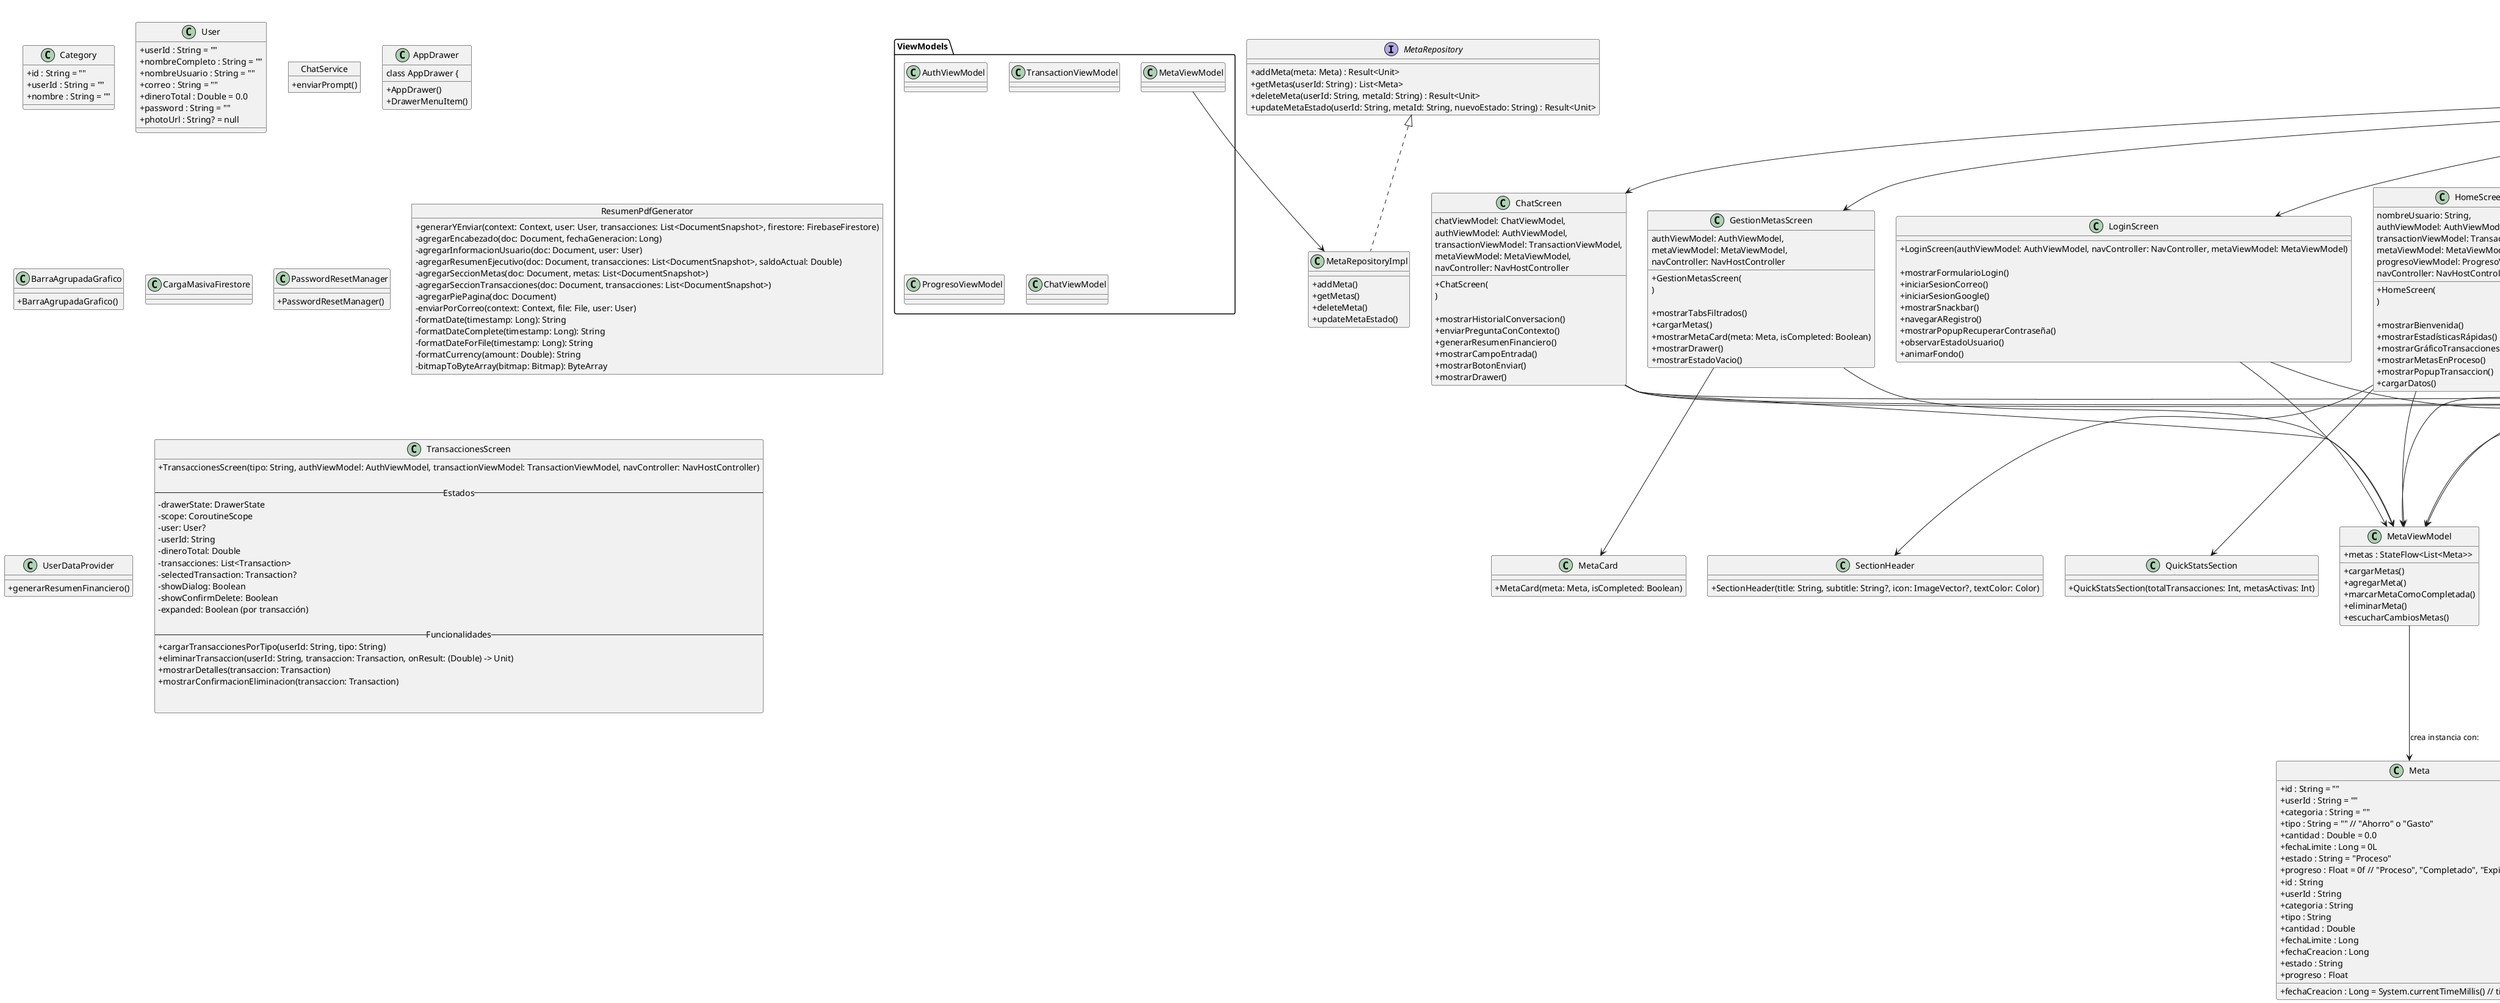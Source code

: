 @startuml
skinparam classAttributeIconSize 0

class Category {
  + id : String = ""
  + userId : String = ""
  + nombre : String = ""
}

class Meta {
  + id : String = ""
  + userId : String = ""
  + categoria : String = ""
  + tipo : String = "" // "Ahorro" o "Gasto"
  + cantidad : Double = 0.0
  + fechaLimite : Long = 0L
  + fechaCreacion : Long = System.currentTimeMillis() // timestamp
  + estado : String = "Proceso"
  + progreso : Float = 0f // "Proceso", "Completado", "Expirado"
}

class Transaction {
  + id : String = ""
  + userId : String = ""
  + tipo : String = "" // "Ahorro" o "Gasto"
  + fecha : Long = 0L // timestamp
  + titulo : String = ""
  + cantidad : Double = 0.0
  + descripcion : String = ""
  + categoria : String = ""
}

class User {
  + userId : String = ""
  + nombreCompleto : String = ""
  + nombreUsuario : String = ""
  + correo : String = ""
  + dineroTotal : Double = 0.0
  + password : String = ""
  + photoUrl : String? = null
}
class AuthViewModel {
  + isLoggedIn : Boolean
  + user : StateFlow<User?>
  + errorMessage : StateFlow<String?>
  + successMessage : StateFlow<String?>
  + result : Result<User>

  + getSignInIntent()
  + handleSignInResult()
  + loginWithEmail()
  + registerUser()
  + signOut()
  + updateUsernameAndPassword()
  + updateDinero()
  + updateUserProfile()
  + setError()
  + clearMessages()
  + resetPassword()
  + sendFirebasePasswordReset()
}

class TransactionViewModel {
  + todasTransacciones : StateFlow<List<Transaction>>
  + categorias : StateFlow<List<Category>>
  + transaccionesPorCategoria : StateFlow<List<CategoriaConTotales>>
  + transaccionesFiltradas : StateFlow<List<Transaction>>
  + nombre : String
  + totalAhorros : Double
  + totalGastos : Double

  + cargarCategorias()
  + agregarCategoria()
  + agregarTransaccion()
  + cargarTransaccionesPorCategoria()
  + cargarTransaccionesPorTipo()
  + calcularProgresoMeta()
  + cargarTodasTransacciones()
  + eliminarTransaccion()
}

class MetaViewModel {
  + metas : StateFlow<List<Meta>>

  + cargarMetas()
  + agregarMeta()
  + marcarMetaComoCompletada()
  + eliminarMeta()
  + escucharCambiosMetas()
}

class ProgresoViewModel {
  + progresoActual : Float
  + calcularProgreso() : Float
}

class ChatViewModel {
  + enviarPregunta()
  + enviarPreguntaConContextoTotal()
  + construirContextoFinanciero()
}


interface AuthRepository {
  + getGoogleSignInIntent()
  + handleSignInResult()
  + loginWithEmail()
  + registerUser()
  + actualizarDineroUsuario()
  + getUserFromFirestore()
  + actualizarCampoUsuario()
  + resetearCuentaUsuario()
  + eliminarCuentaFirebase()
  + signOut()
}

class AuthRepositoryImpl implements AuthRepository {
  + activity : Activity

  + getGoogleSignInIntent()
  + handleSignInResult()
  + loginWithEmail()
  + registerUser()
  + getUserFromFirestore()
  + actualizarCampoUsuario()
  + resetearCuentaUsuario()
  + eliminarCuentaFirebase()
  + signOut()
  + actualizarDineroUsuario()
}

interface TransactionRepository {
  + addTransaction()
  + getUserCategories()
  + addCategory()
}

class TransactionRepositoryImpl implements TransactionRepository {
  + addTransaction()
  + getUserCategories()
  + addCategory()
}

interface MetaRepository {
  + addMeta(meta: Meta) : Result<Unit>
  + getMetas(userId: String) : List<Meta>
  + deleteMeta(userId: String, metaId: String) : Result<Unit>
  + updateMetaEstado(userId: String, metaId: String, nuevoEstado: String) : Result<Unit>
}

class MetaRepositoryImpl implements MetaRepository {
  + addMeta()
  + getMetas()
  + deleteMeta()
  + updateMetaEstado()
}

object ChatService {
  + enviarPrompt()
}





class AppDrawer {
  class AppDrawer {
  + AppDrawer()
  + DrawerMenuItem()
}


class BarraAgrupadaGrafico {
  + BarraAgrupadaGrafico()
}



class CargaMasivaFirestore {
}

class PasswordResetManager {
  + PasswordResetManager()
}

object ResumenPdfGenerator {
  + generarYEnviar(context: Context, user: User, transacciones: List<DocumentSnapshot>, firestore: FirebaseFirestore)
  - agregarEncabezado(doc: Document, fechaGeneracion: Long)
  - agregarInformacionUsuario(doc: Document, user: User)
  - agregarResumenEjecutivo(doc: Document, transacciones: List<DocumentSnapshot>, saldoActual: Double)
  - agregarSeccionMetas(doc: Document, metas: List<DocumentSnapshot>)
  - agregarSeccionTransacciones(doc: Document, transacciones: List<DocumentSnapshot>)
  - agregarPiePagina(doc: Document)
  - enviarPorCorreo(context: Context, file: File, user: User)
  - formatDate(timestamp: Long): String
  - formatDateComplete(timestamp: Long): String
  - formatDateForFile(timestamp: Long): String
  - formatCurrency(amount: Double): String
  - bitmapToByteArray(bitmap: Bitmap): ByteArray
}

class UserDataProvider {
  + generarResumenFinanciero()
}






class ChatScreen {
  + ChatScreen(
      chatViewModel: ChatViewModel,
      authViewModel: AuthViewModel,
      transactionViewModel: TransactionViewModel,
      metaViewModel: MetaViewModel,
      navController: NavHostController
    )

  + mostrarHistorialConversacion()
  + enviarPreguntaConContexto()
  + generarResumenFinanciero()
  + mostrarCampoEntrada()
  + mostrarBotonEnviar()
  + mostrarDrawer()
}
class GestionMetasScreen {
  + GestionMetasScreen(
      authViewModel: AuthViewModel,
      metaViewModel: MetaViewModel,
      navController: NavHostController
    )

  + mostrarTabsFiltrados()
  + cargarMetas()
  + mostrarMetaCard(meta: Meta, isCompleted: Boolean)
  + mostrarDrawer()
  + mostrarEstadoVacio()
}

class MetaCard {
  + MetaCard(meta: Meta, isCompleted: Boolean)
}

GestionMetasScreen --> MetaCard

class HomeScreen {
  + HomeScreen(
      nombreUsuario: String,
      authViewModel: AuthViewModel,
      transactionViewModel: TransactionViewModel,
      metaViewModel: MetaViewModel,
      progresoViewModel: ProgresoViewModel,
      navController: NavHostController
    )

  + mostrarBienvenida()
  + mostrarEstadísticasRápidas()
  + mostrarGráficoTransacciones()
  + mostrarMetasEnProceso()
  + mostrarPopupTransaccion()
  + cargarDatos()
}

class WelcomeSection {
  + WelcomeSection(nombreUsuario: String, balance: Float)
}

class QuickStatsSection {
  + QuickStatsSection(totalTransacciones: Int, metasActivas: Int)
}

class ChartSection {
  + ChartSection(datosGrafico: List<Any>)
}

class SectionHeader {
  + SectionHeader(title: String, subtitle: String?, icon: ImageVector?, textColor: Color)
}

class GoalCard {
  + GoalCard(meta: Meta)
}

HomeScreen --> WelcomeSection
HomeScreen --> QuickStatsSection
HomeScreen --> ChartSection
HomeScreen --> SectionHeader
HomeScreen --> GoalCard

class LoginScreen {
  + LoginScreen(authViewModel: AuthViewModel, navController: NavController, metaViewModel: MetaViewModel)

  + mostrarFormularioLogin()
  + iniciarSesionCorreo()
  + iniciarSesionGoogle()
  + mostrarSnackbar()
  + navegarARegistro()
  + mostrarPopupRecuperarContraseña()
  + observarEstadoUsuario()
  + animarFondo()
}

class MetasScreen {
  + MetasScreen(
      authViewModel: AuthViewModel,
      metaViewModel: MetaViewModel,
      transactionViewModel: TransactionViewModel,
      navController: NavHostController
    )

  + mostrarListaMetas()
  + mostrarTopBar()
  + mostrarPopupNuevaMeta()
  + marcarMetaComoCompletada()
  + eliminarMeta()
  + cargarMetas()
}
class MiCuentaScreen {
  + MiCuentaScreen(authViewModel: AuthViewModel, transactionViewModel: TransactionViewModel, navController: NavController)

  + mostrarFormularioUsuario()
  + guardarCambiosPerfil()
  + actualizarDinero()
  + cambiarContraseña()
  + generarPdfResumen()
  + resetearCuenta()
  + cerrarSesion()
  + eliminarCuenta()
}
package "App Navigation" {
    class AppNavGraph {
        + navController: NavHostController
        + authViewModel: AuthViewModel
        + transactionViewModel: TransactionViewModel
    }

    AppNavGraph --> SplashScreen
    AppNavGraph --> LoginScreen
    AppNavGraph --> RegisterScreen
    AppNavGraph --> HomeScreen
    AppNavGraph --> MiCuentaScreen
    AppNavGraph --> TransaccionesScreen
    AppNavGraph --> MetasScreen
    AppNavGraph --> GestionMetasScreen
    AppNavGraph --> ChatScreen
}

package "ViewModels" {
    class AuthViewModel
    class TransactionViewModel
    class MetaViewModel
    class ProgresoViewModel
    class ChatViewModel

    MetaViewModel --> MetaRepositoryImpl
}

SplashScreen --> AuthViewModel
LoginScreen --> AuthViewModel
LoginScreen --> MetaViewModel
RegisterScreen --> AuthViewModel
HomeScreen --> AuthViewModel
HomeScreen --> TransactionViewModel
HomeScreen --> MetaViewModel
HomeScreen --> ProgresoViewModel
MiCuentaScreen --> AuthViewModel
MiCuentaScreen --> TransactionViewModel
TransaccionesScreen --> AuthViewModel
TransaccionesScreen --> TransactionViewModel
MetasScreen --> MetaViewModel
GestionMetasScreen --> MetaViewModel
ChatScreen --> ChatViewModel
ChatScreen --> AuthViewModel
ChatScreen --> MetaViewModel
ChatScreen --> TransactionViewModel

class PopupMeta {
    + userId: String
    + categorias: List<String>
    + onDismiss(): Unit
    + onConfirm(): Unit
    + viewModel: MetaViewModel
}

PopupMeta --> MetaViewModel : agregarMeta(meta: Meta)

MetaViewModel --> Meta : crea instancia con:
Meta : +id : String
Meta : +userId : String
Meta : +categoria : String
Meta : +tipo : String
Meta : +cantidad : Double
Meta : +fechaLimite : Long
Meta : +fechaCreacion : Long
Meta : +estado : String
Meta : +progreso : Float

class PopupTransaccion {
    +userId: String
    +categorias: List<String>
    +onDismiss(): Unit
    +onConfirm(): Unit
    +viewModel: TransactionViewModel
    +onUpdateDinero(cantidad: Double, tipo: String): Unit
    +metaViewModel: MetaViewModel
    +progresoViewModel: ProgresoViewModel
}

PopupTransaccion --> TransactionViewModel : agregarTransaccion()
PopupTransaccion --> TransactionViewModel : agregarCategoria()
PopupTransaccion --> MetaViewModel : cargarMetas()
PopupTransaccion --> ProgresoViewModel : calcularYActualizarProgresoMetas()

TransactionViewModel --> Transaction
Transaction : +id: String
Transaction : +userId: String
Transaction : +tipo: String
Transaction : +fecha: Long
Transaction : +titulo: String
Transaction : +cantidad: Double
Transaction : +descripcion: String
Transaction : +categoria: String

class RegisterScreen {
  +nombreCompleto: String
  +nombreUsuario: String
  +correo: String
  +password: String
  +confirmPassword: String
  +onClick(): Unit
}

RegisterScreen --> AuthViewModel : registerUser(...)
RegisterScreen --> AuthViewModel : setError(...)
RegisterScreen --> AuthViewModel : clearMessages()

class SplashScreen {
  -alphaAnim: Float
  +SplashScreen(navController: NavController, authViewModel: AuthViewModel): Unit
}

SplashScreen --> AuthViewModel : user (StateFlow)
SplashScreen --> NavController : navigate(...)

class TransaccionesScreen {
  + TransaccionesScreen(tipo: String, authViewModel: AuthViewModel, transactionViewModel: TransactionViewModel, navController: NavHostController)

  -- Estados --
  - drawerState: DrawerState
  - scope: CoroutineScope
  - user: User?
  - userId: String
  - dineroTotal: Double
  - transacciones: List<Transaction>
  - selectedTransaction: Transaction?
  - showDialog: Boolean
  - showConfirmDelete: Boolean
  - expanded: Boolean (por transacción)

  -- Funcionalidades --
  + cargarTransaccionesPorTipo(userId: String, tipo: String)
  + eliminarTransaccion(userId: String, transaccion: Transaction, onResult: (Double) -> Unit)
  + mostrarDetalles(transaccion: Transaction)
  + mostrarConfirmacionEliminacion(transaccion: Transaction)


}

@enduml
